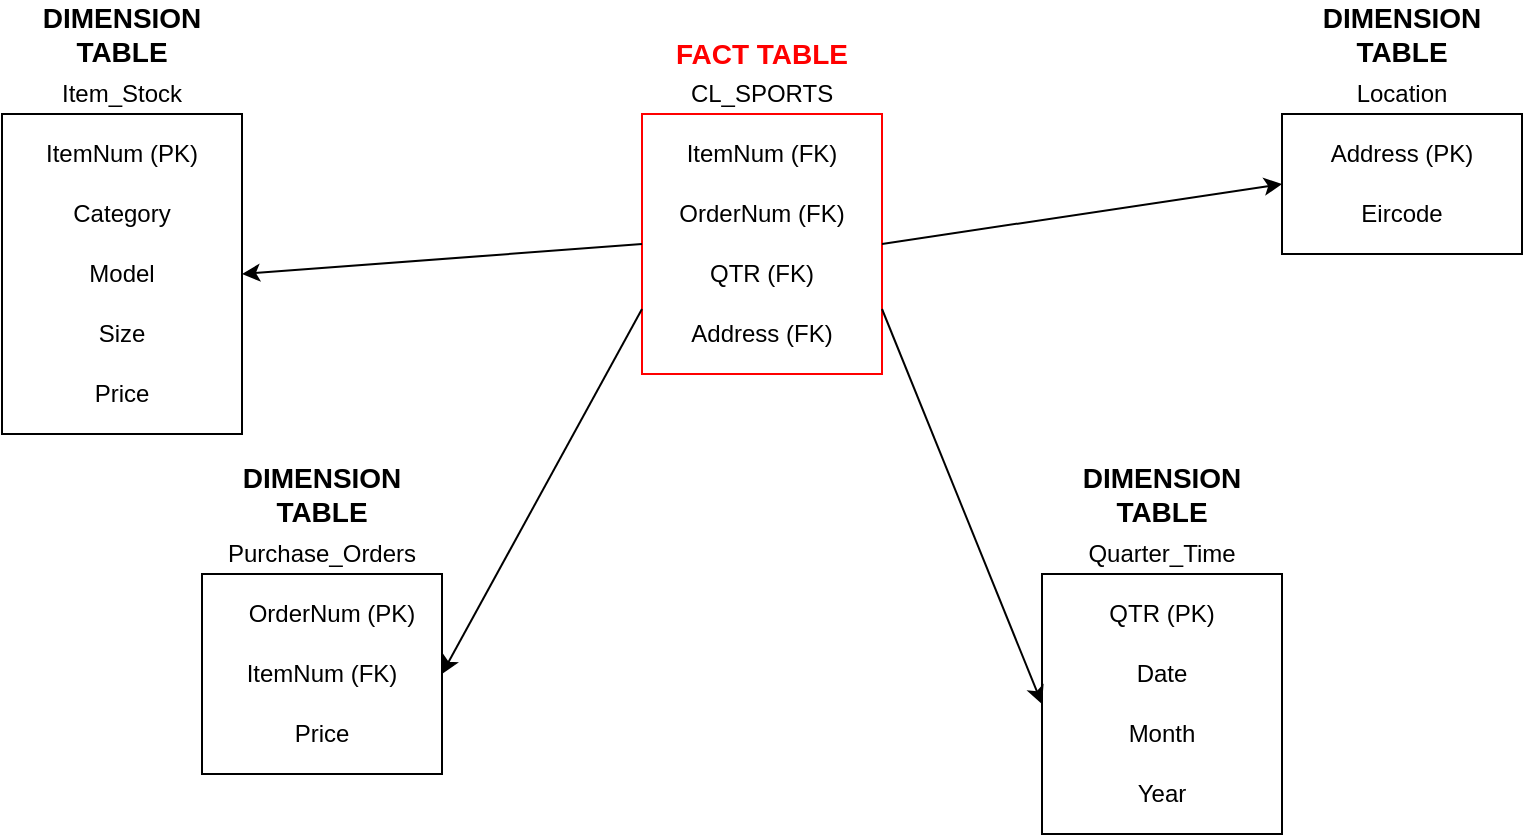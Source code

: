 <mxfile version="14.4.8" type="device"><diagram id="kgpKYQtTHZ0yAKxKKP6v" name="Page-1"><mxGraphModel dx="1422" dy="705" grid="1" gridSize="10" guides="1" tooltips="1" connect="1" arrows="1" fold="1" page="1" pageScale="1" pageWidth="850" pageHeight="1100" math="0" shadow="0"><root><mxCell id="0"/><mxCell id="1" parent="0"/><mxCell id="oIod4GHn122BKTr6e6Ht-1" value="" style="rounded=0;whiteSpace=wrap;html=1;strokeColor=#FF0000;" vertex="1" parent="1"><mxGeometry x="360" y="230" width="120" height="130" as="geometry"/></mxCell><mxCell id="oIod4GHn122BKTr6e6Ht-3" value="ItemNum (FK)" style="text;html=1;strokeColor=none;fillColor=none;align=center;verticalAlign=middle;whiteSpace=wrap;rounded=0;" vertex="1" parent="1"><mxGeometry x="380" y="240" width="80" height="20" as="geometry"/></mxCell><mxCell id="oIod4GHn122BKTr6e6Ht-4" value="&lt;b&gt;&lt;font style=&quot;font-size: 14px&quot; color=&quot;#ff0000&quot;&gt;FACT TABLE&lt;/font&gt;&lt;/b&gt;" style="text;html=1;strokeColor=none;fillColor=none;align=center;verticalAlign=middle;whiteSpace=wrap;rounded=0;" vertex="1" parent="1"><mxGeometry x="370" y="190" width="100" height="20" as="geometry"/></mxCell><mxCell id="oIod4GHn122BKTr6e6Ht-5" value="CL_SPORTS" style="text;html=1;strokeColor=none;fillColor=none;align=center;verticalAlign=middle;whiteSpace=wrap;rounded=0;" vertex="1" parent="1"><mxGeometry x="400" y="210" width="40" height="20" as="geometry"/></mxCell><mxCell id="oIod4GHn122BKTr6e6Ht-6" value="OrderNum (FK)" style="text;html=1;strokeColor=none;fillColor=none;align=center;verticalAlign=middle;whiteSpace=wrap;rounded=0;" vertex="1" parent="1"><mxGeometry x="375" y="270" width="90" height="20" as="geometry"/></mxCell><mxCell id="oIod4GHn122BKTr6e6Ht-7" value="QTR (FK)" style="text;html=1;strokeColor=none;fillColor=none;align=center;verticalAlign=middle;whiteSpace=wrap;rounded=0;" vertex="1" parent="1"><mxGeometry x="385" y="300" width="70" height="20" as="geometry"/></mxCell><mxCell id="oIod4GHn122BKTr6e6Ht-8" value="Address (FK)" style="text;html=1;strokeColor=none;fillColor=none;align=center;verticalAlign=middle;whiteSpace=wrap;rounded=0;" vertex="1" parent="1"><mxGeometry x="380" y="330" width="80" height="20" as="geometry"/></mxCell><mxCell id="oIod4GHn122BKTr6e6Ht-9" value="" style="rounded=0;whiteSpace=wrap;html=1;" vertex="1" parent="1"><mxGeometry x="40" y="230" width="120" height="160" as="geometry"/></mxCell><mxCell id="oIod4GHn122BKTr6e6Ht-10" value="&lt;font style=&quot;font-size: 14px&quot;&gt;&lt;b&gt;DIMENSION TABLE&lt;/b&gt;&lt;/font&gt;" style="text;html=1;strokeColor=none;fillColor=none;align=center;verticalAlign=middle;whiteSpace=wrap;rounded=0;" vertex="1" parent="1"><mxGeometry x="50" y="180" width="100" height="20" as="geometry"/></mxCell><mxCell id="oIod4GHn122BKTr6e6Ht-11" value="Item_Stock" style="text;html=1;strokeColor=none;fillColor=none;align=center;verticalAlign=middle;whiteSpace=wrap;rounded=0;" vertex="1" parent="1"><mxGeometry x="80" y="210" width="40" height="20" as="geometry"/></mxCell><mxCell id="oIod4GHn122BKTr6e6Ht-12" value="ItemNum (PK)" style="text;html=1;strokeColor=none;fillColor=none;align=center;verticalAlign=middle;whiteSpace=wrap;rounded=0;" vertex="1" parent="1"><mxGeometry x="60" y="240" width="80" height="20" as="geometry"/></mxCell><mxCell id="oIod4GHn122BKTr6e6Ht-13" value="Category" style="text;html=1;strokeColor=none;fillColor=none;align=center;verticalAlign=middle;whiteSpace=wrap;rounded=0;" vertex="1" parent="1"><mxGeometry x="60" y="270" width="80" height="20" as="geometry"/></mxCell><mxCell id="oIod4GHn122BKTr6e6Ht-14" value="Model" style="text;html=1;strokeColor=none;fillColor=none;align=center;verticalAlign=middle;whiteSpace=wrap;rounded=0;" vertex="1" parent="1"><mxGeometry x="60" y="300" width="80" height="20" as="geometry"/></mxCell><mxCell id="oIod4GHn122BKTr6e6Ht-15" value="Price" style="text;html=1;strokeColor=none;fillColor=none;align=center;verticalAlign=middle;whiteSpace=wrap;rounded=0;" vertex="1" parent="1"><mxGeometry x="60" y="360" width="80" height="20" as="geometry"/></mxCell><mxCell id="oIod4GHn122BKTr6e6Ht-16" value="Size" style="text;html=1;strokeColor=none;fillColor=none;align=center;verticalAlign=middle;whiteSpace=wrap;rounded=0;" vertex="1" parent="1"><mxGeometry x="60" y="330" width="80" height="20" as="geometry"/></mxCell><mxCell id="oIod4GHn122BKTr6e6Ht-17" value="" style="endArrow=classic;html=1;exitX=0;exitY=0.5;exitDx=0;exitDy=0;entryX=1;entryY=0.5;entryDx=0;entryDy=0;" edge="1" parent="1" source="oIod4GHn122BKTr6e6Ht-1" target="oIod4GHn122BKTr6e6Ht-9"><mxGeometry width="50" height="50" relative="1" as="geometry"><mxPoint x="400" y="240" as="sourcePoint"/><mxPoint x="180" y="310" as="targetPoint"/></mxGeometry></mxCell><mxCell id="oIod4GHn122BKTr6e6Ht-18" value="" style="rounded=0;whiteSpace=wrap;html=1;" vertex="1" parent="1"><mxGeometry x="680" y="230" width="120" height="70" as="geometry"/></mxCell><mxCell id="oIod4GHn122BKTr6e6Ht-19" value="&lt;font style=&quot;font-size: 14px&quot;&gt;&lt;b&gt;DIMENSION TABLE&lt;/b&gt;&lt;/font&gt;" style="text;html=1;strokeColor=none;fillColor=none;align=center;verticalAlign=middle;whiteSpace=wrap;rounded=0;" vertex="1" parent="1"><mxGeometry x="690" y="180" width="100" height="20" as="geometry"/></mxCell><mxCell id="oIod4GHn122BKTr6e6Ht-20" value="Location" style="text;html=1;strokeColor=none;fillColor=none;align=center;verticalAlign=middle;whiteSpace=wrap;rounded=0;" vertex="1" parent="1"><mxGeometry x="720" y="210" width="40" height="20" as="geometry"/></mxCell><mxCell id="oIod4GHn122BKTr6e6Ht-21" value="Address (PK)" style="text;html=1;strokeColor=none;fillColor=none;align=center;verticalAlign=middle;whiteSpace=wrap;rounded=0;" vertex="1" parent="1"><mxGeometry x="700" y="240" width="80" height="20" as="geometry"/></mxCell><mxCell id="oIod4GHn122BKTr6e6Ht-22" value="Eircode" style="text;html=1;strokeColor=none;fillColor=none;align=center;verticalAlign=middle;whiteSpace=wrap;rounded=0;" vertex="1" parent="1"><mxGeometry x="700" y="270" width="80" height="20" as="geometry"/></mxCell><mxCell id="oIod4GHn122BKTr6e6Ht-34" value="" style="rounded=0;whiteSpace=wrap;html=1;" vertex="1" parent="1"><mxGeometry x="140" y="460" width="120" height="100" as="geometry"/></mxCell><mxCell id="oIod4GHn122BKTr6e6Ht-35" value="&lt;font style=&quot;font-size: 14px&quot;&gt;&lt;b&gt;DIMENSION TABLE&lt;/b&gt;&lt;/font&gt;" style="text;html=1;strokeColor=none;fillColor=none;align=center;verticalAlign=middle;whiteSpace=wrap;rounded=0;" vertex="1" parent="1"><mxGeometry x="150" y="410" width="100" height="20" as="geometry"/></mxCell><mxCell id="oIod4GHn122BKTr6e6Ht-36" value="Purchase_Orders" style="text;html=1;strokeColor=none;fillColor=none;align=center;verticalAlign=middle;whiteSpace=wrap;rounded=0;" vertex="1" parent="1"><mxGeometry x="180" y="440" width="40" height="20" as="geometry"/></mxCell><mxCell id="oIod4GHn122BKTr6e6Ht-37" value="OrderNum (PK)" style="text;html=1;strokeColor=none;fillColor=none;align=center;verticalAlign=middle;whiteSpace=wrap;rounded=0;" vertex="1" parent="1"><mxGeometry x="160" y="470" width="90" height="20" as="geometry"/></mxCell><mxCell id="oIod4GHn122BKTr6e6Ht-38" value="ItemNum (FK)" style="text;html=1;strokeColor=none;fillColor=none;align=center;verticalAlign=middle;whiteSpace=wrap;rounded=0;" vertex="1" parent="1"><mxGeometry x="160" y="500" width="80" height="20" as="geometry"/></mxCell><mxCell id="oIod4GHn122BKTr6e6Ht-39" value="Price" style="text;html=1;strokeColor=none;fillColor=none;align=center;verticalAlign=middle;whiteSpace=wrap;rounded=0;" vertex="1" parent="1"><mxGeometry x="160" y="530" width="80" height="20" as="geometry"/></mxCell><mxCell id="oIod4GHn122BKTr6e6Ht-42" value="" style="rounded=0;whiteSpace=wrap;html=1;" vertex="1" parent="1"><mxGeometry x="560" y="460" width="120" height="130" as="geometry"/></mxCell><mxCell id="oIod4GHn122BKTr6e6Ht-43" value="&lt;font style=&quot;font-size: 14px&quot;&gt;&lt;b&gt;DIMENSION TABLE&lt;/b&gt;&lt;/font&gt;" style="text;html=1;strokeColor=none;fillColor=none;align=center;verticalAlign=middle;whiteSpace=wrap;rounded=0;" vertex="1" parent="1"><mxGeometry x="570" y="410" width="100" height="20" as="geometry"/></mxCell><mxCell id="oIod4GHn122BKTr6e6Ht-44" value="Quarter_Time" style="text;html=1;strokeColor=none;fillColor=none;align=center;verticalAlign=middle;whiteSpace=wrap;rounded=0;" vertex="1" parent="1"><mxGeometry x="600" y="440" width="40" height="20" as="geometry"/></mxCell><mxCell id="oIod4GHn122BKTr6e6Ht-45" value="QTR (PK)" style="text;html=1;strokeColor=none;fillColor=none;align=center;verticalAlign=middle;whiteSpace=wrap;rounded=0;" vertex="1" parent="1"><mxGeometry x="580" y="470" width="80" height="20" as="geometry"/></mxCell><mxCell id="oIod4GHn122BKTr6e6Ht-46" value="Date" style="text;html=1;strokeColor=none;fillColor=none;align=center;verticalAlign=middle;whiteSpace=wrap;rounded=0;" vertex="1" parent="1"><mxGeometry x="580" y="500" width="80" height="20" as="geometry"/></mxCell><mxCell id="oIod4GHn122BKTr6e6Ht-47" value="Month" style="text;html=1;strokeColor=none;fillColor=none;align=center;verticalAlign=middle;whiteSpace=wrap;rounded=0;" vertex="1" parent="1"><mxGeometry x="580" y="530" width="80" height="20" as="geometry"/></mxCell><mxCell id="oIod4GHn122BKTr6e6Ht-49" value="Year" style="text;html=1;strokeColor=none;fillColor=none;align=center;verticalAlign=middle;whiteSpace=wrap;rounded=0;" vertex="1" parent="1"><mxGeometry x="580" y="560" width="80" height="20" as="geometry"/></mxCell><mxCell id="oIod4GHn122BKTr6e6Ht-50" value="" style="endArrow=classic;html=1;exitX=1;exitY=0.5;exitDx=0;exitDy=0;entryX=0;entryY=0.5;entryDx=0;entryDy=0;" edge="1" parent="1" source="oIod4GHn122BKTr6e6Ht-1" target="oIod4GHn122BKTr6e6Ht-18"><mxGeometry width="50" height="50" relative="1" as="geometry"><mxPoint x="400" y="340" as="sourcePoint"/><mxPoint x="660" y="310" as="targetPoint"/></mxGeometry></mxCell><mxCell id="oIod4GHn122BKTr6e6Ht-51" value="" style="endArrow=classic;html=1;entryX=0;entryY=0.5;entryDx=0;entryDy=0;exitX=1;exitY=0.75;exitDx=0;exitDy=0;" edge="1" parent="1" source="oIod4GHn122BKTr6e6Ht-1" target="oIod4GHn122BKTr6e6Ht-42"><mxGeometry width="50" height="50" relative="1" as="geometry"><mxPoint x="370" y="500" as="sourcePoint"/><mxPoint x="420" y="450" as="targetPoint"/></mxGeometry></mxCell><mxCell id="oIod4GHn122BKTr6e6Ht-52" value="" style="endArrow=classic;html=1;entryX=1;entryY=0.5;entryDx=0;entryDy=0;exitX=0;exitY=0.75;exitDx=0;exitDy=0;" edge="1" parent="1" source="oIod4GHn122BKTr6e6Ht-1" target="oIod4GHn122BKTr6e6Ht-34"><mxGeometry width="50" height="50" relative="1" as="geometry"><mxPoint x="380" y="520" as="sourcePoint"/><mxPoint x="430" y="470" as="targetPoint"/></mxGeometry></mxCell></root></mxGraphModel></diagram></mxfile>